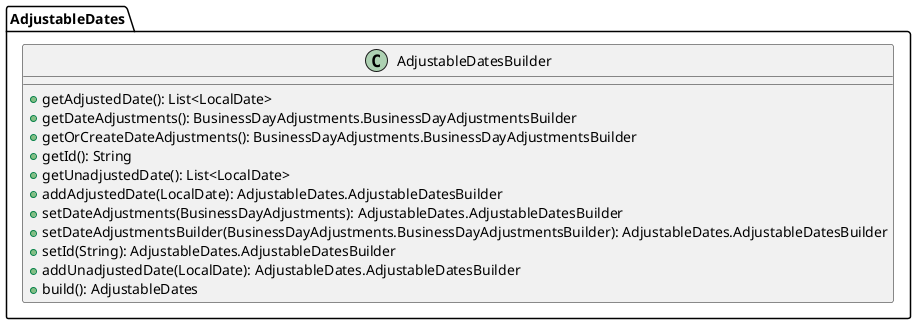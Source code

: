 @startuml

    class AdjustableDates.AdjustableDatesBuilder [[AdjustableDates.AdjustableDatesBuilder.html]] {
        +getAdjustedDate(): List<LocalDate>
        +getDateAdjustments(): BusinessDayAdjustments.BusinessDayAdjustmentsBuilder
        +getOrCreateDateAdjustments(): BusinessDayAdjustments.BusinessDayAdjustmentsBuilder
        +getId(): String
        +getUnadjustedDate(): List<LocalDate>
        +addAdjustedDate(LocalDate): AdjustableDates.AdjustableDatesBuilder
        +setDateAdjustments(BusinessDayAdjustments): AdjustableDates.AdjustableDatesBuilder
        +setDateAdjustmentsBuilder(BusinessDayAdjustments.BusinessDayAdjustmentsBuilder): AdjustableDates.AdjustableDatesBuilder
        +setId(String): AdjustableDates.AdjustableDatesBuilder
        +addUnadjustedDate(LocalDate): AdjustableDates.AdjustableDatesBuilder
        +build(): AdjustableDates
    }

@enduml

